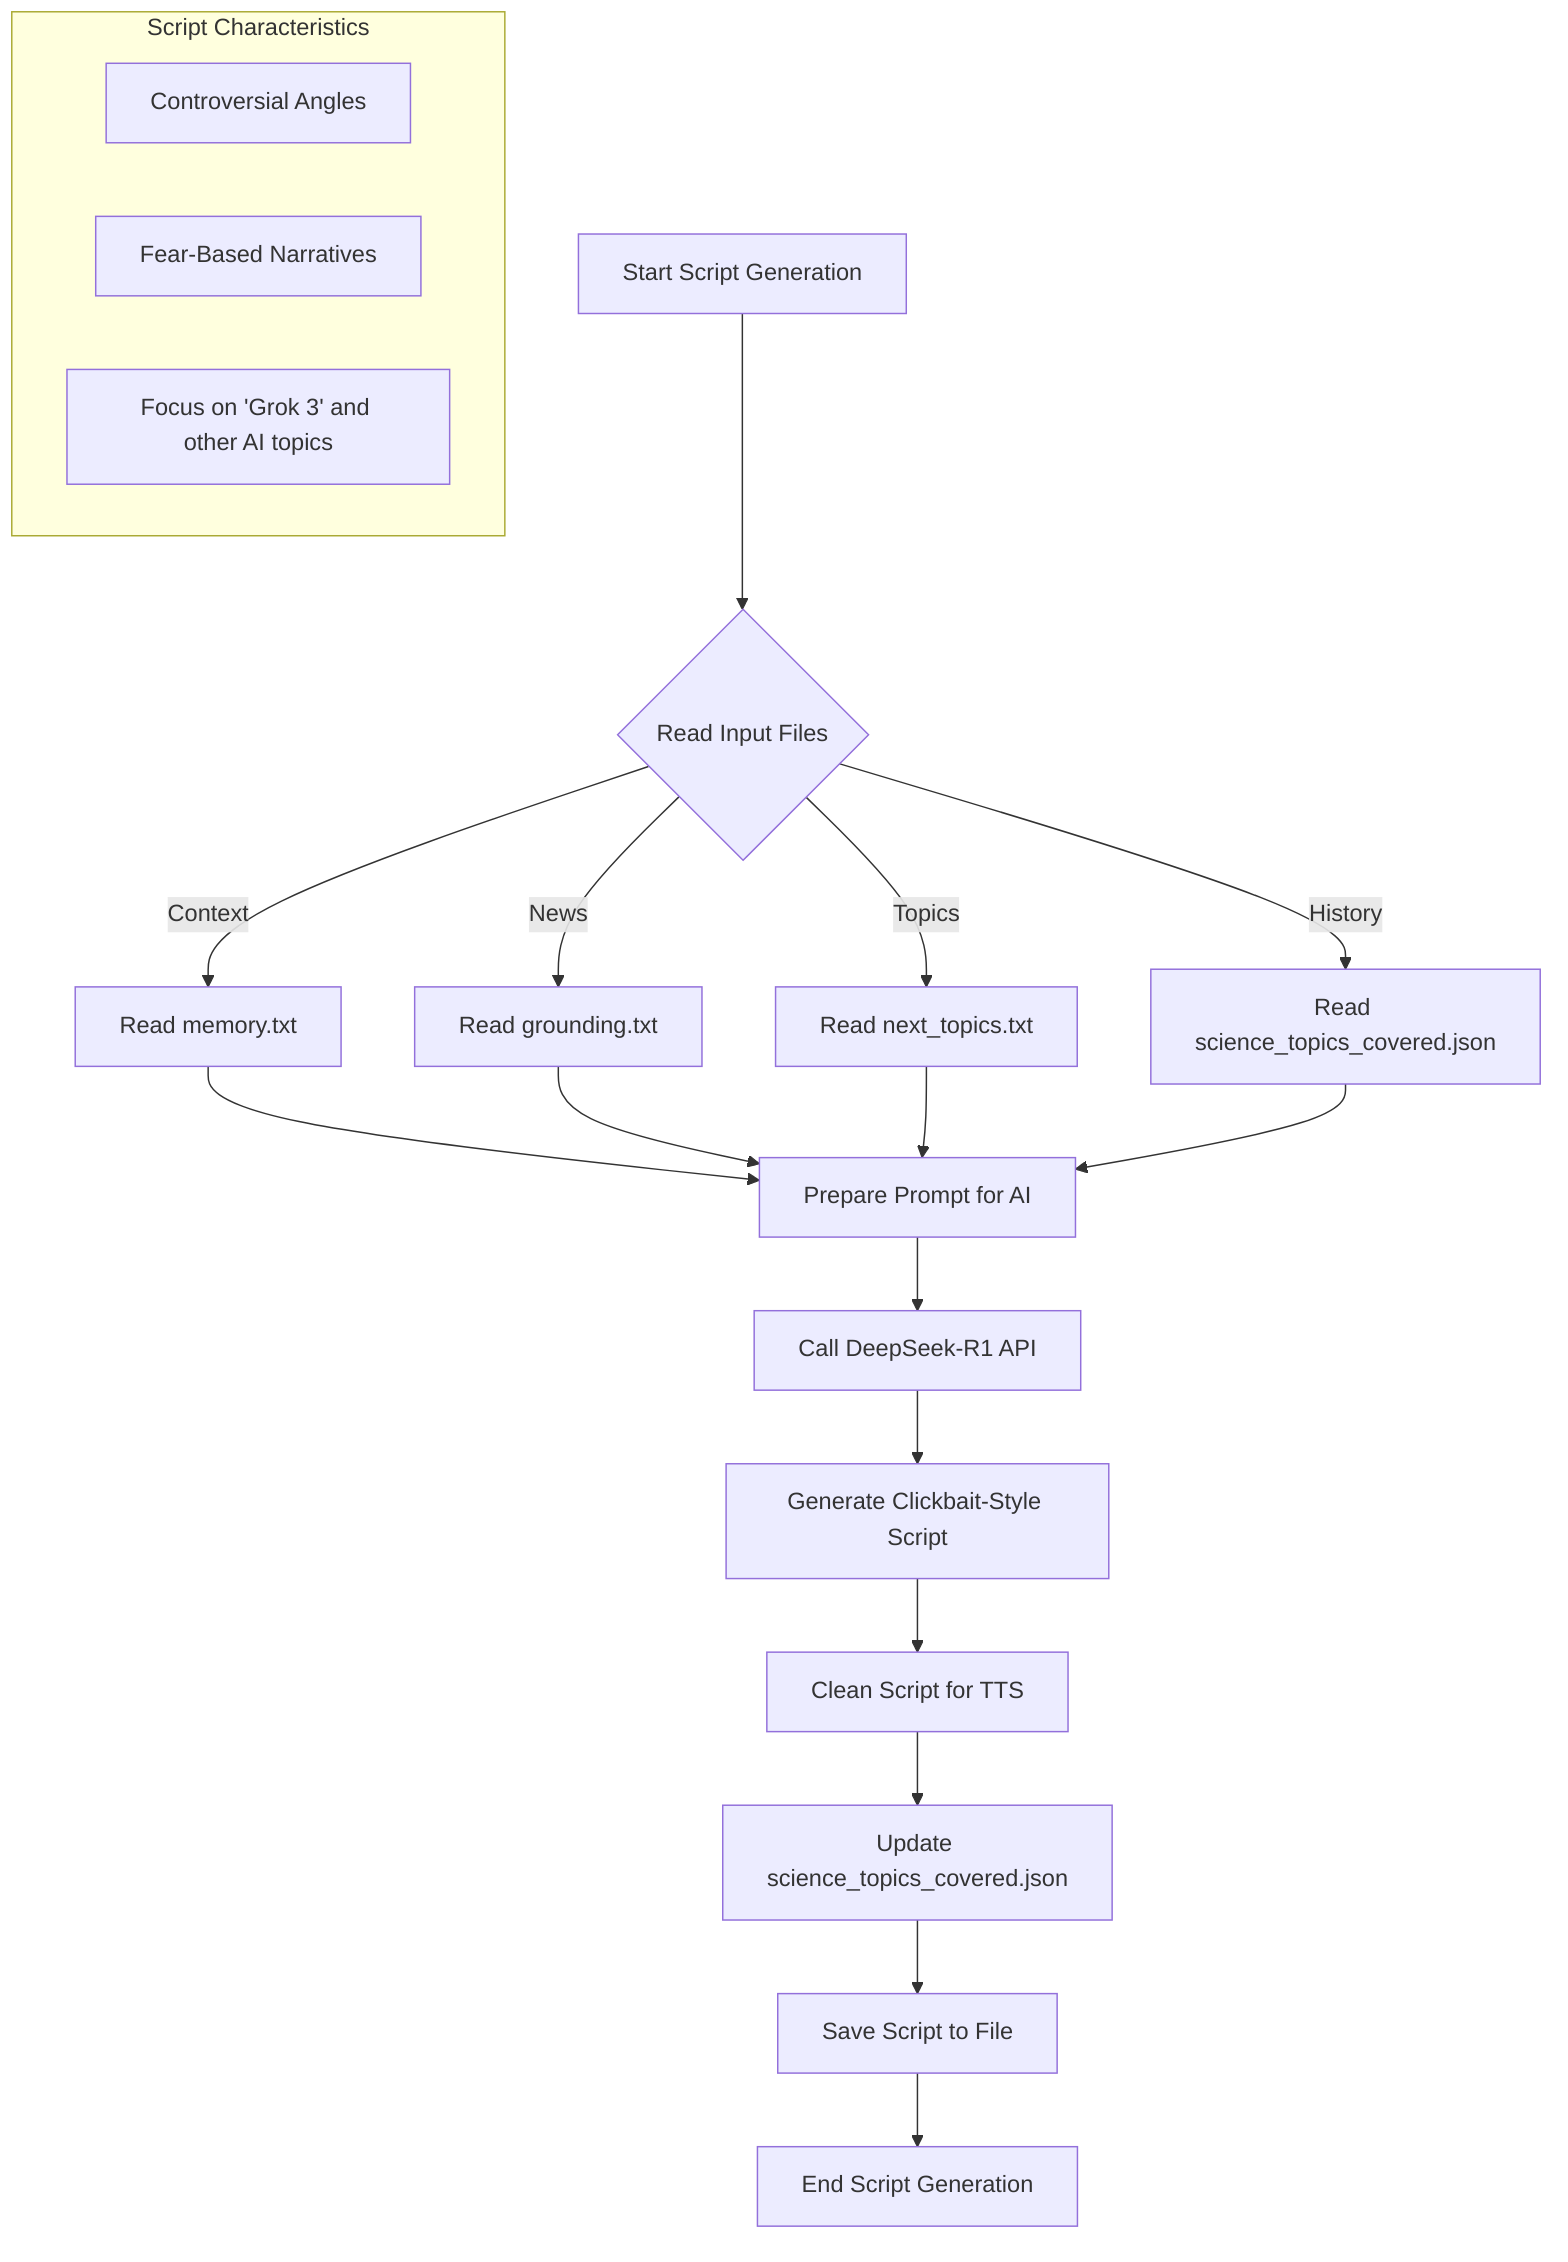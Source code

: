 flowchart TD
    A[Start Script Generation] --> B{Read Input Files}
    B -->|Context| C[Read memory.txt]
    B -->|News| D[Read grounding.txt]
    B -->|Topics| E[Read next_topics.txt]
    B -->|History| F[Read science_topics_covered.json]
    
    C & D & E & F --> G[Prepare Prompt for AI]
    G --> H[Call DeepSeek-R1 API]
    H --> I[Generate Clickbait-Style Script]
    I --> J[Clean Script for TTS]
    J --> K[Update science_topics_covered.json]
    K --> L[Save Script to File]
    L --> M[End Script Generation]
    
    subgraph "Script Characteristics"
        I1[Controversial Angles]
        I2[Fear-Based Narratives]
        I3[Focus on 'Grok 3' and other AI topics]
    end